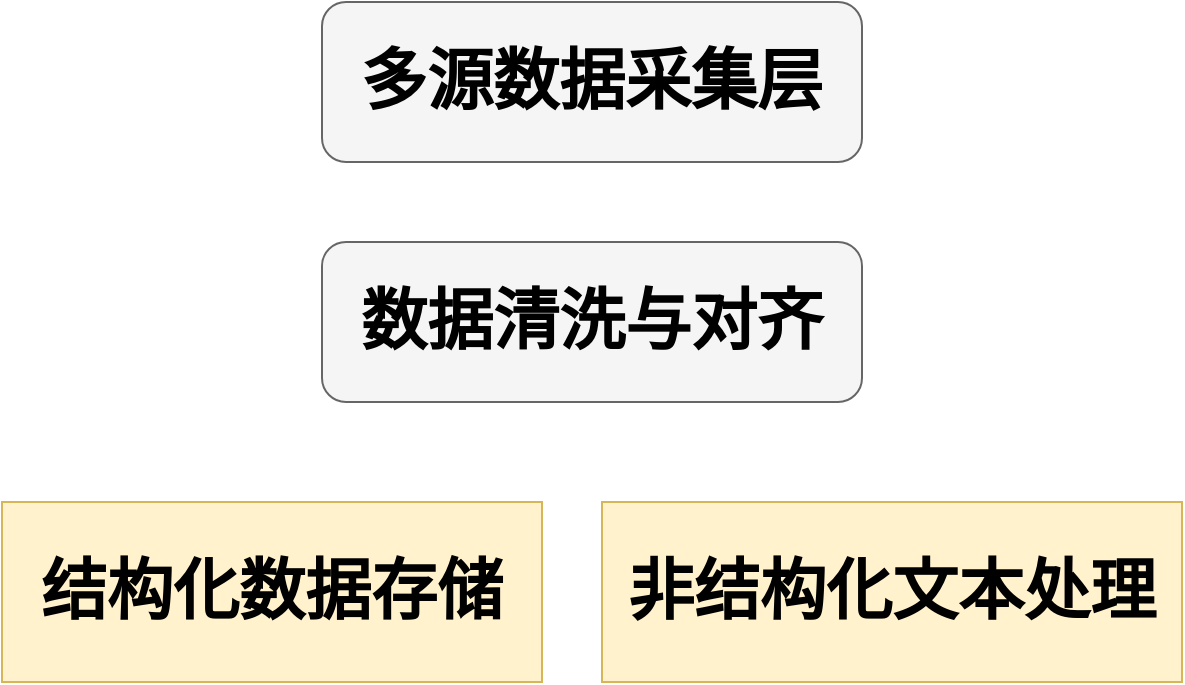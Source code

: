 <mxfile version="28.0.4">
  <diagram name="第 1 页" id="Yg_90ggBkmj9C00fmV8f">
    <mxGraphModel dx="1167" dy="633" grid="1" gridSize="10" guides="1" tooltips="1" connect="1" arrows="1" fold="1" page="1" pageScale="1" pageWidth="827" pageHeight="1169" math="0" shadow="0">
      <root>
        <mxCell id="0" />
        <mxCell id="1" parent="0" />
        <mxCell id="aVr3TgQDZ5fMdV3m3wK9-1" value="&lt;b style=&quot;color: rgb(0, 0, 0); font-family: SimSun; font-size: 33px;&quot;&gt;多源数据采集层&lt;/b&gt;" style="rounded=1;whiteSpace=wrap;html=1;fillColor=#f5f5f5;fontColor=#333333;strokeColor=#666666;" vertex="1" parent="1">
          <mxGeometry x="220" y="160" width="270" height="80" as="geometry" />
        </mxCell>
        <mxCell id="aVr3TgQDZ5fMdV3m3wK9-2" value="&lt;b style=&quot;color: rgb(0, 0, 0); font-family: SimSun; font-size: 33px;&quot;&gt;数据清洗与对齐&lt;/b&gt;" style="rounded=1;whiteSpace=wrap;html=1;fillColor=#f5f5f5;fontColor=#333333;strokeColor=#666666;" vertex="1" parent="1">
          <mxGeometry x="220" y="280" width="270" height="80" as="geometry" />
        </mxCell>
        <mxCell id="aVr3TgQDZ5fMdV3m3wK9-4" value="&lt;b style=&quot;color: rgb(0, 0, 0); font-family: SimSun; font-size: 33px;&quot;&gt;结构化数据存储&lt;/b&gt;" style="rounded=0;whiteSpace=wrap;html=1;fillColor=#fff2cc;strokeColor=#d6b656;" vertex="1" parent="1">
          <mxGeometry x="60" y="410" width="270" height="90" as="geometry" />
        </mxCell>
        <mxCell id="aVr3TgQDZ5fMdV3m3wK9-5" value="&lt;b style=&quot;color: rgb(0, 0, 0); font-family: SimSun; font-size: 33px;&quot;&gt;非结构化文本处理&lt;/b&gt;" style="rounded=0;whiteSpace=wrap;html=1;fillColor=#fff2cc;strokeColor=#d6b656;" vertex="1" parent="1">
          <mxGeometry x="360" y="410" width="290" height="90" as="geometry" />
        </mxCell>
      </root>
    </mxGraphModel>
  </diagram>
</mxfile>
